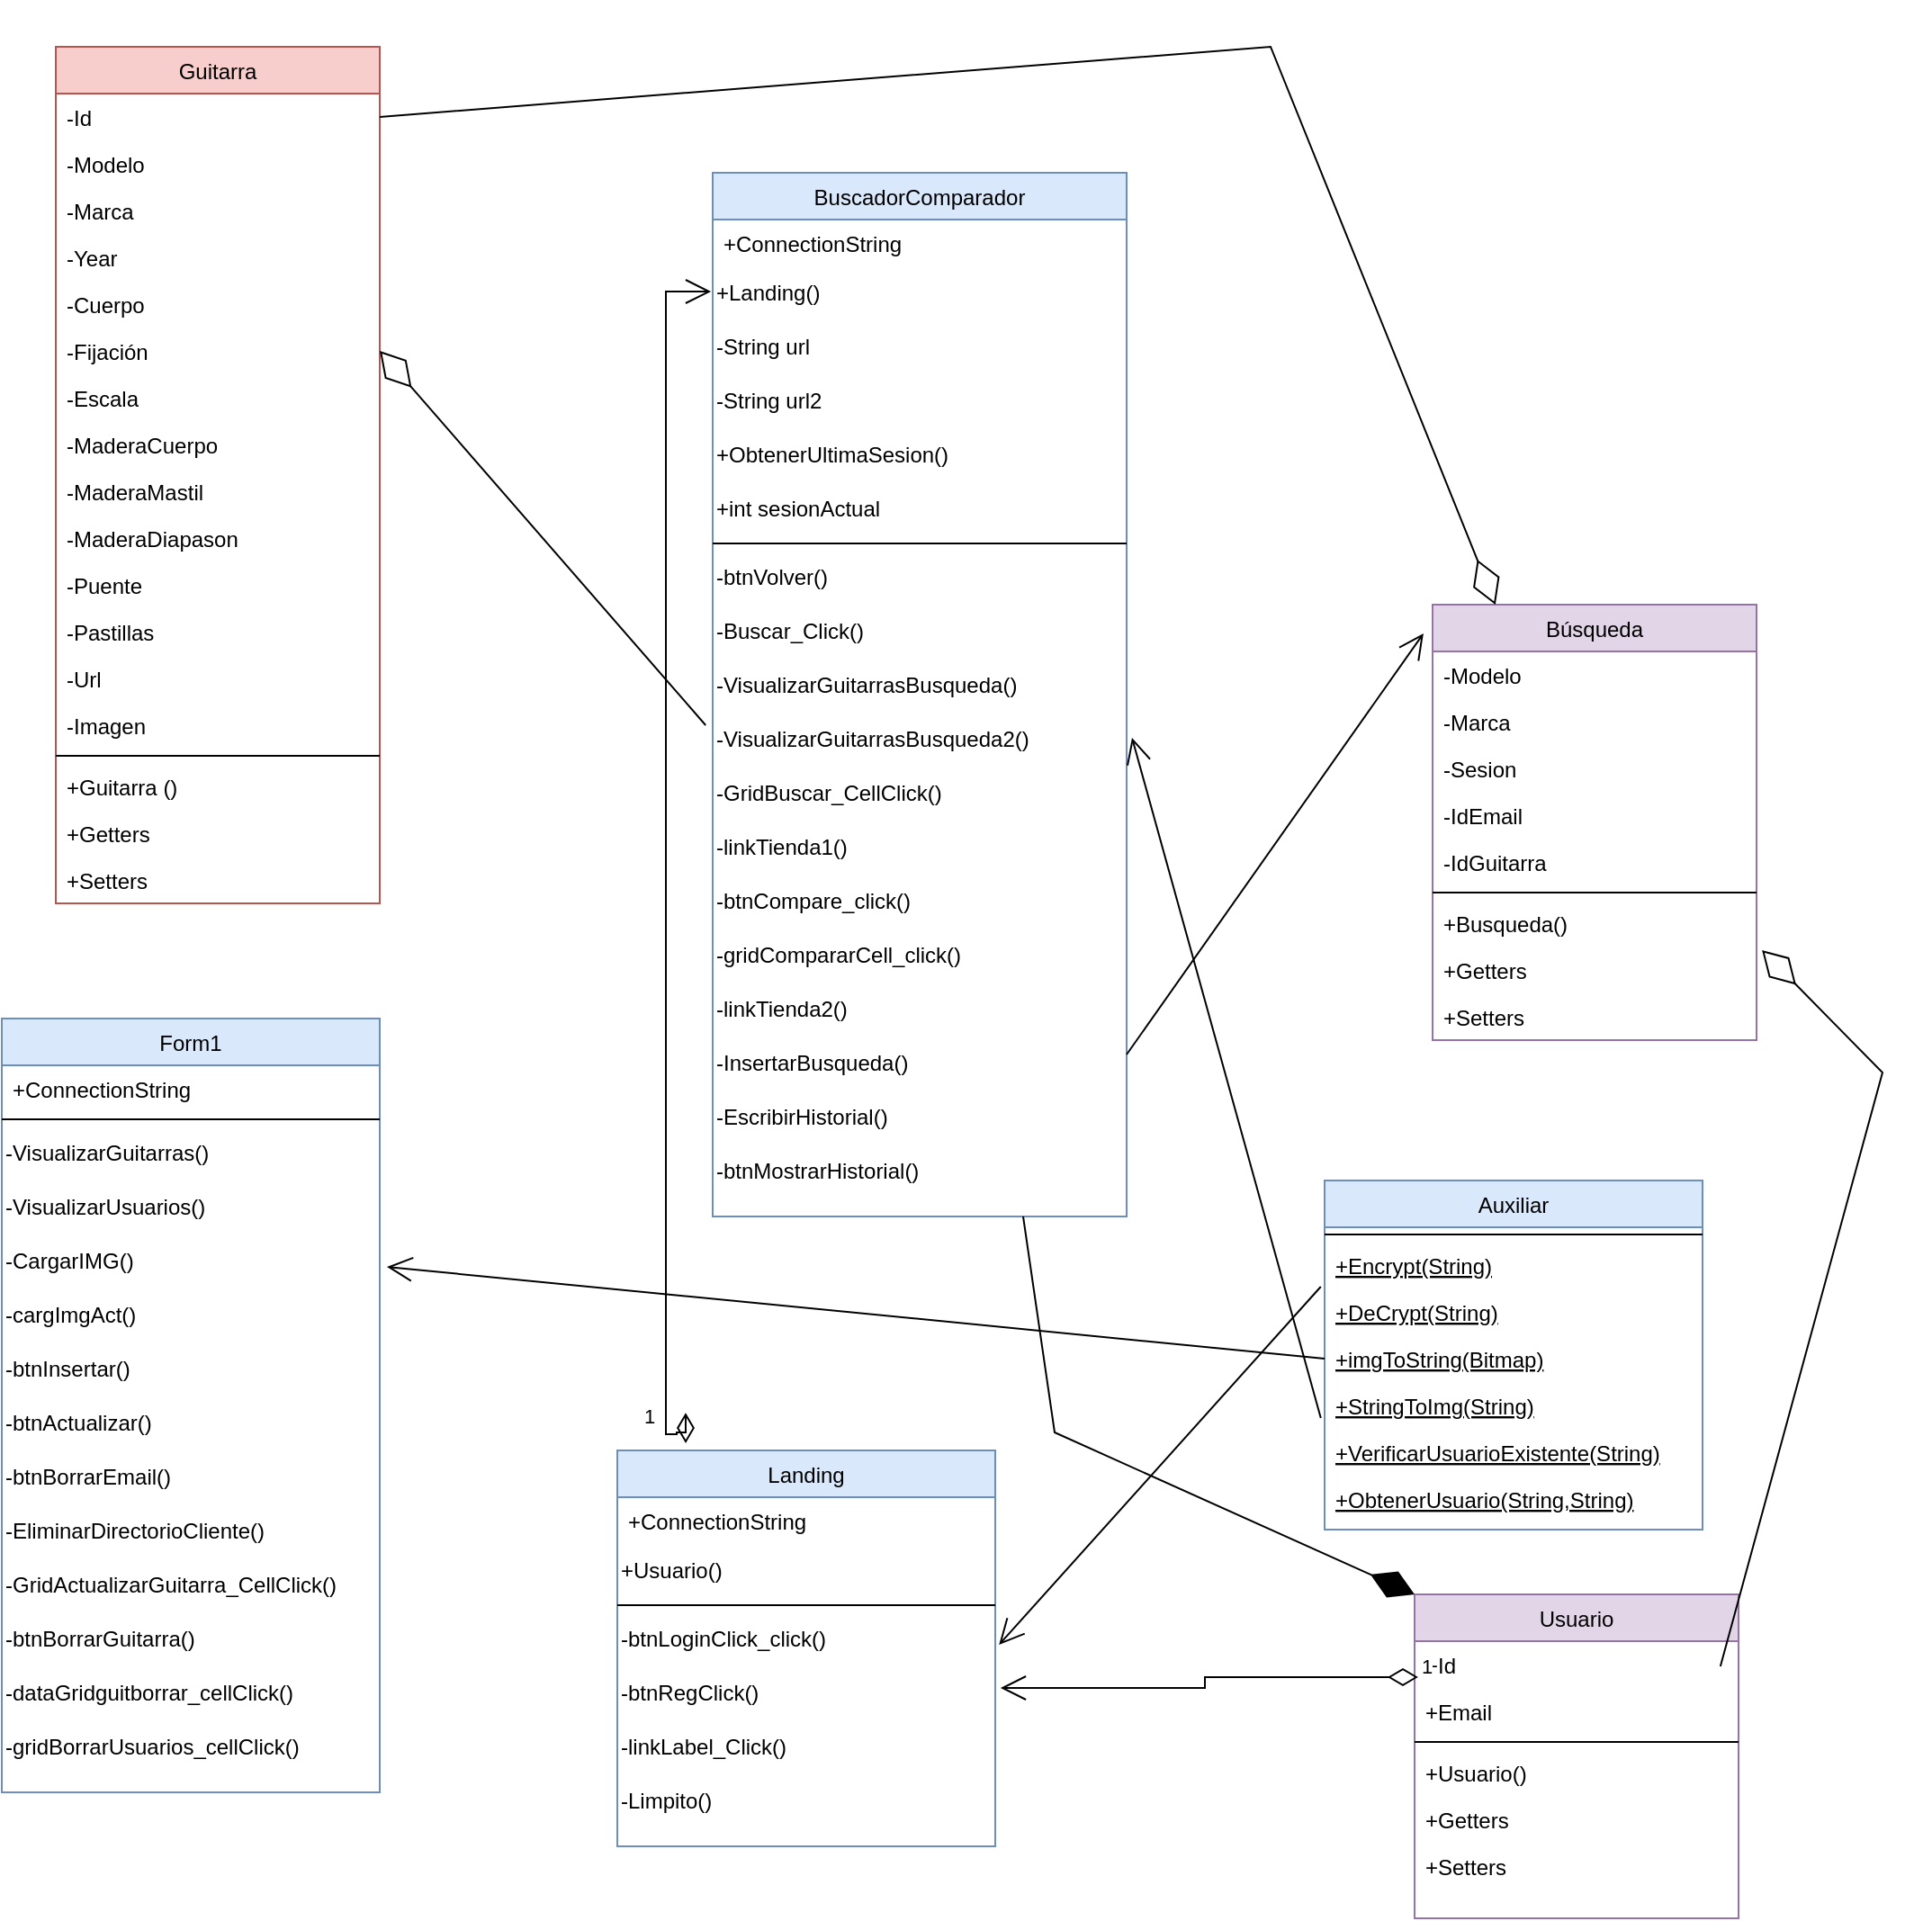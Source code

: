 <mxfile version="24.4.2" type="github">
  <diagram id="C5RBs43oDa-KdzZeNtuy" name="Page-1">
    <mxGraphModel dx="2074" dy="2301" grid="1" gridSize="10" guides="1" tooltips="1" connect="1" arrows="1" fold="1" page="1" pageScale="1" pageWidth="827" pageHeight="1169" math="0" shadow="0">
      <root>
        <mxCell id="WIyWlLk6GJQsqaUBKTNV-0" />
        <mxCell id="WIyWlLk6GJQsqaUBKTNV-1" parent="WIyWlLk6GJQsqaUBKTNV-0" />
        <mxCell id="zkfFHV4jXpPFQw0GAbJ--0" value="Landing" style="swimlane;fontStyle=0;align=center;verticalAlign=top;childLayout=stackLayout;horizontal=1;startSize=26;horizontalStack=0;resizeParent=1;resizeLast=0;collapsible=1;marginBottom=0;rounded=0;shadow=0;strokeWidth=1;fillColor=#dae8fc;strokeColor=#6c8ebf;" parent="WIyWlLk6GJQsqaUBKTNV-1" vertex="1">
          <mxGeometry x="827" y="760" width="210" height="220" as="geometry">
            <mxRectangle x="230" y="140" width="160" height="26" as="alternateBounds" />
          </mxGeometry>
        </mxCell>
        <mxCell id="ky7VAUgRRmNnt6s048ku-12" value="+ConnectionString&#xa;" style="text;align=left;verticalAlign=top;spacingLeft=4;spacingRight=4;overflow=hidden;rotatable=0;points=[[0,0.5],[1,0.5]];portConstraint=eastwest;rounded=0;shadow=0;html=0;fontStyle=0" parent="zkfFHV4jXpPFQw0GAbJ--0" vertex="1">
          <mxGeometry y="26" width="210" height="26" as="geometry" />
        </mxCell>
        <mxCell id="rLku6GtNBQo98Dn8YTsr-27" value="+Usuario()" style="text;html=1;align=left;verticalAlign=middle;resizable=0;points=[];autosize=1;strokeColor=none;fillColor=none;" parent="zkfFHV4jXpPFQw0GAbJ--0" vertex="1">
          <mxGeometry y="52" width="210" height="30" as="geometry" />
        </mxCell>
        <mxCell id="zkfFHV4jXpPFQw0GAbJ--4" value="" style="line;html=1;strokeWidth=1;align=left;verticalAlign=middle;spacingTop=-1;spacingLeft=3;spacingRight=3;rotatable=0;labelPosition=right;points=[];portConstraint=eastwest;" parent="zkfFHV4jXpPFQw0GAbJ--0" vertex="1">
          <mxGeometry y="82" width="210" height="8" as="geometry" />
        </mxCell>
        <mxCell id="oCaX4pcgMv4bF9tHHNPI-3" value="-btnLoginClick_click()" style="text;html=1;align=left;verticalAlign=middle;resizable=0;points=[];autosize=1;strokeColor=none;fillColor=none;" parent="zkfFHV4jXpPFQw0GAbJ--0" vertex="1">
          <mxGeometry y="90" width="210" height="30" as="geometry" />
        </mxCell>
        <mxCell id="rLku6GtNBQo98Dn8YTsr-26" value="-btnRegClick()" style="text;html=1;align=left;verticalAlign=middle;resizable=0;points=[];autosize=1;strokeColor=none;fillColor=none;" parent="zkfFHV4jXpPFQw0GAbJ--0" vertex="1">
          <mxGeometry y="120" width="210" height="30" as="geometry" />
        </mxCell>
        <mxCell id="Jf95HUauGBx0xcoCnEYd-0" value="-linkLabel_Click()" style="text;html=1;align=left;verticalAlign=middle;resizable=0;points=[];autosize=1;strokeColor=none;fillColor=none;" vertex="1" parent="zkfFHV4jXpPFQw0GAbJ--0">
          <mxGeometry y="150" width="210" height="30" as="geometry" />
        </mxCell>
        <mxCell id="Jf95HUauGBx0xcoCnEYd-1" value="-Limpito()" style="text;html=1;align=left;verticalAlign=middle;resizable=0;points=[];autosize=1;strokeColor=none;fillColor=none;" vertex="1" parent="zkfFHV4jXpPFQw0GAbJ--0">
          <mxGeometry y="180" width="210" height="30" as="geometry" />
        </mxCell>
        <mxCell id="zkfFHV4jXpPFQw0GAbJ--17" value="Guitarra" style="swimlane;fontStyle=0;align=center;verticalAlign=top;childLayout=stackLayout;horizontal=1;startSize=26;horizontalStack=0;resizeParent=1;resizeLast=0;collapsible=1;marginBottom=0;rounded=0;shadow=0;strokeWidth=1;fillColor=#f8cecc;strokeColor=#b85450;" parent="WIyWlLk6GJQsqaUBKTNV-1" vertex="1">
          <mxGeometry x="515" y="-20" width="180" height="476" as="geometry">
            <mxRectangle x="508" y="120" width="160" height="26" as="alternateBounds" />
          </mxGeometry>
        </mxCell>
        <mxCell id="ky7VAUgRRmNnt6s048ku-13" value="-Id" style="text;align=left;verticalAlign=top;spacingLeft=4;spacingRight=4;overflow=hidden;rotatable=0;points=[[0,0.5],[1,0.5]];portConstraint=eastwest;" parent="zkfFHV4jXpPFQw0GAbJ--17" vertex="1">
          <mxGeometry y="26" width="180" height="26" as="geometry" />
        </mxCell>
        <mxCell id="zkfFHV4jXpPFQw0GAbJ--18" value="-Modelo" style="text;align=left;verticalAlign=top;spacingLeft=4;spacingRight=4;overflow=hidden;rotatable=0;points=[[0,0.5],[1,0.5]];portConstraint=eastwest;" parent="zkfFHV4jXpPFQw0GAbJ--17" vertex="1">
          <mxGeometry y="52" width="180" height="26" as="geometry" />
        </mxCell>
        <mxCell id="rLku6GtNBQo98Dn8YTsr-14" value="-Marca" style="text;align=left;verticalAlign=top;spacingLeft=4;spacingRight=4;overflow=hidden;rotatable=0;points=[[0,0.5],[1,0.5]];portConstraint=eastwest;" parent="zkfFHV4jXpPFQw0GAbJ--17" vertex="1">
          <mxGeometry y="78" width="180" height="26" as="geometry" />
        </mxCell>
        <mxCell id="rLku6GtNBQo98Dn8YTsr-15" value="-Year" style="text;align=left;verticalAlign=top;spacingLeft=4;spacingRight=4;overflow=hidden;rotatable=0;points=[[0,0.5],[1,0.5]];portConstraint=eastwest;" parent="zkfFHV4jXpPFQw0GAbJ--17" vertex="1">
          <mxGeometry y="104" width="180" height="26" as="geometry" />
        </mxCell>
        <mxCell id="rLku6GtNBQo98Dn8YTsr-16" value="-Cuerpo" style="text;align=left;verticalAlign=top;spacingLeft=4;spacingRight=4;overflow=hidden;rotatable=0;points=[[0,0.5],[1,0.5]];portConstraint=eastwest;" parent="zkfFHV4jXpPFQw0GAbJ--17" vertex="1">
          <mxGeometry y="130" width="180" height="26" as="geometry" />
        </mxCell>
        <mxCell id="rLku6GtNBQo98Dn8YTsr-17" value="-Fijación" style="text;align=left;verticalAlign=top;spacingLeft=4;spacingRight=4;overflow=hidden;rotatable=0;points=[[0,0.5],[1,0.5]];portConstraint=eastwest;" parent="zkfFHV4jXpPFQw0GAbJ--17" vertex="1">
          <mxGeometry y="156" width="180" height="26" as="geometry" />
        </mxCell>
        <mxCell id="rLku6GtNBQo98Dn8YTsr-18" value="-Escala" style="text;align=left;verticalAlign=top;spacingLeft=4;spacingRight=4;overflow=hidden;rotatable=0;points=[[0,0.5],[1,0.5]];portConstraint=eastwest;" parent="zkfFHV4jXpPFQw0GAbJ--17" vertex="1">
          <mxGeometry y="182" width="180" height="26" as="geometry" />
        </mxCell>
        <mxCell id="rLku6GtNBQo98Dn8YTsr-19" value="-MaderaCuerpo" style="text;align=left;verticalAlign=top;spacingLeft=4;spacingRight=4;overflow=hidden;rotatable=0;points=[[0,0.5],[1,0.5]];portConstraint=eastwest;" parent="zkfFHV4jXpPFQw0GAbJ--17" vertex="1">
          <mxGeometry y="208" width="180" height="26" as="geometry" />
        </mxCell>
        <mxCell id="rLku6GtNBQo98Dn8YTsr-23" value="-MaderaMastil" style="text;align=left;verticalAlign=top;spacingLeft=4;spacingRight=4;overflow=hidden;rotatable=0;points=[[0,0.5],[1,0.5]];portConstraint=eastwest;" parent="zkfFHV4jXpPFQw0GAbJ--17" vertex="1">
          <mxGeometry y="234" width="180" height="26" as="geometry" />
        </mxCell>
        <mxCell id="rLku6GtNBQo98Dn8YTsr-21" value="-MaderaDiapason" style="text;align=left;verticalAlign=top;spacingLeft=4;spacingRight=4;overflow=hidden;rotatable=0;points=[[0,0.5],[1,0.5]];portConstraint=eastwest;" parent="zkfFHV4jXpPFQw0GAbJ--17" vertex="1">
          <mxGeometry y="260" width="180" height="26" as="geometry" />
        </mxCell>
        <mxCell id="rLku6GtNBQo98Dn8YTsr-25" value="-Puente" style="text;align=left;verticalAlign=top;spacingLeft=4;spacingRight=4;overflow=hidden;rotatable=0;points=[[0,0.5],[1,0.5]];portConstraint=eastwest;" parent="zkfFHV4jXpPFQw0GAbJ--17" vertex="1">
          <mxGeometry y="286" width="180" height="26" as="geometry" />
        </mxCell>
        <mxCell id="rLku6GtNBQo98Dn8YTsr-24" value="-Pastillas" style="text;align=left;verticalAlign=top;spacingLeft=4;spacingRight=4;overflow=hidden;rotatable=0;points=[[0,0.5],[1,0.5]];portConstraint=eastwest;rounded=0;shadow=0;html=0;" parent="zkfFHV4jXpPFQw0GAbJ--17" vertex="1">
          <mxGeometry y="312" width="180" height="26" as="geometry" />
        </mxCell>
        <mxCell id="zkfFHV4jXpPFQw0GAbJ--20" value="-Url" style="text;align=left;verticalAlign=top;spacingLeft=4;spacingRight=4;overflow=hidden;rotatable=0;points=[[0,0.5],[1,0.5]];portConstraint=eastwest;rounded=0;shadow=0;html=0;" parent="zkfFHV4jXpPFQw0GAbJ--17" vertex="1">
          <mxGeometry y="338" width="180" height="26" as="geometry" />
        </mxCell>
        <mxCell id="zkfFHV4jXpPFQw0GAbJ--19" value="-Imagen" style="text;align=left;verticalAlign=top;spacingLeft=4;spacingRight=4;overflow=hidden;rotatable=0;points=[[0,0.5],[1,0.5]];portConstraint=eastwest;rounded=0;shadow=0;html=0;" parent="zkfFHV4jXpPFQw0GAbJ--17" vertex="1">
          <mxGeometry y="364" width="180" height="26" as="geometry" />
        </mxCell>
        <mxCell id="zkfFHV4jXpPFQw0GAbJ--23" value="" style="line;html=1;strokeWidth=1;align=left;verticalAlign=middle;spacingTop=-1;spacingLeft=3;spacingRight=3;rotatable=0;labelPosition=right;points=[];portConstraint=eastwest;" parent="zkfFHV4jXpPFQw0GAbJ--17" vertex="1">
          <mxGeometry y="390" width="180" height="8" as="geometry" />
        </mxCell>
        <mxCell id="zkfFHV4jXpPFQw0GAbJ--24" value="+Guitarra ()  " style="text;align=left;verticalAlign=top;spacingLeft=4;spacingRight=4;overflow=hidden;rotatable=0;points=[[0,0.5],[1,0.5]];portConstraint=eastwest;" parent="zkfFHV4jXpPFQw0GAbJ--17" vertex="1">
          <mxGeometry y="398" width="180" height="26" as="geometry" />
        </mxCell>
        <mxCell id="rLku6GtNBQo98Dn8YTsr-12" value="+Getters" style="text;align=left;verticalAlign=top;spacingLeft=4;spacingRight=4;overflow=hidden;rotatable=0;points=[[0,0.5],[1,0.5]];portConstraint=eastwest;" parent="zkfFHV4jXpPFQw0GAbJ--17" vertex="1">
          <mxGeometry y="424" width="180" height="26" as="geometry" />
        </mxCell>
        <mxCell id="rLku6GtNBQo98Dn8YTsr-13" value="+Setters" style="text;align=left;verticalAlign=top;spacingLeft=4;spacingRight=4;overflow=hidden;rotatable=0;points=[[0,0.5],[1,0.5]];portConstraint=eastwest;" parent="zkfFHV4jXpPFQw0GAbJ--17" vertex="1">
          <mxGeometry y="450" width="180" height="26" as="geometry" />
        </mxCell>
        <mxCell id="rLku6GtNBQo98Dn8YTsr-0" value="Búsqueda" style="swimlane;fontStyle=0;align=center;verticalAlign=top;childLayout=stackLayout;horizontal=1;startSize=26;horizontalStack=0;resizeParent=1;resizeLast=0;collapsible=1;marginBottom=0;rounded=0;shadow=0;strokeWidth=1;fillColor=#e1d5e7;strokeColor=#9673a6;" parent="WIyWlLk6GJQsqaUBKTNV-1" vertex="1">
          <mxGeometry x="1280" y="290" width="180" height="242" as="geometry">
            <mxRectangle x="508" y="120" width="160" height="26" as="alternateBounds" />
          </mxGeometry>
        </mxCell>
        <mxCell id="rLku6GtNBQo98Dn8YTsr-1" value="-Modelo" style="text;align=left;verticalAlign=top;spacingLeft=4;spacingRight=4;overflow=hidden;rotatable=0;points=[[0,0.5],[1,0.5]];portConstraint=eastwest;" parent="rLku6GtNBQo98Dn8YTsr-0" vertex="1">
          <mxGeometry y="26" width="180" height="26" as="geometry" />
        </mxCell>
        <mxCell id="rLku6GtNBQo98Dn8YTsr-2" value="-Marca" style="text;align=left;verticalAlign=top;spacingLeft=4;spacingRight=4;overflow=hidden;rotatable=0;points=[[0,0.5],[1,0.5]];portConstraint=eastwest;rounded=0;shadow=0;html=0;" parent="rLku6GtNBQo98Dn8YTsr-0" vertex="1">
          <mxGeometry y="52" width="180" height="26" as="geometry" />
        </mxCell>
        <mxCell id="rLku6GtNBQo98Dn8YTsr-3" value="-Sesion" style="text;align=left;verticalAlign=top;spacingLeft=4;spacingRight=4;overflow=hidden;rotatable=0;points=[[0,0.5],[1,0.5]];portConstraint=eastwest;rounded=0;shadow=0;html=0;" parent="rLku6GtNBQo98Dn8YTsr-0" vertex="1">
          <mxGeometry y="78" width="180" height="26" as="geometry" />
        </mxCell>
        <mxCell id="rLku6GtNBQo98Dn8YTsr-29" value="-IdEmail" style="text;align=left;verticalAlign=top;spacingLeft=4;spacingRight=4;overflow=hidden;rotatable=0;points=[[0,0.5],[1,0.5]];portConstraint=eastwest;rounded=0;shadow=0;html=0;" parent="rLku6GtNBQo98Dn8YTsr-0" vertex="1">
          <mxGeometry y="104" width="180" height="26" as="geometry" />
        </mxCell>
        <mxCell id="rLku6GtNBQo98Dn8YTsr-30" value="-IdGuitarra" style="text;align=left;verticalAlign=top;spacingLeft=4;spacingRight=4;overflow=hidden;rotatable=0;points=[[0,0.5],[1,0.5]];portConstraint=eastwest;rounded=0;shadow=0;html=0;" parent="rLku6GtNBQo98Dn8YTsr-0" vertex="1">
          <mxGeometry y="130" width="180" height="26" as="geometry" />
        </mxCell>
        <mxCell id="rLku6GtNBQo98Dn8YTsr-4" value="" style="line;html=1;strokeWidth=1;align=left;verticalAlign=middle;spacingTop=-1;spacingLeft=3;spacingRight=3;rotatable=0;labelPosition=right;points=[];portConstraint=eastwest;" parent="rLku6GtNBQo98Dn8YTsr-0" vertex="1">
          <mxGeometry y="156" width="180" height="8" as="geometry" />
        </mxCell>
        <mxCell id="rLku6GtNBQo98Dn8YTsr-5" value="+Busqueda()" style="text;align=left;verticalAlign=top;spacingLeft=4;spacingRight=4;overflow=hidden;rotatable=0;points=[[0,0.5],[1,0.5]];portConstraint=eastwest;" parent="rLku6GtNBQo98Dn8YTsr-0" vertex="1">
          <mxGeometry y="164" width="180" height="26" as="geometry" />
        </mxCell>
        <mxCell id="rLku6GtNBQo98Dn8YTsr-31" value="+Getters" style="text;align=left;verticalAlign=top;spacingLeft=4;spacingRight=4;overflow=hidden;rotatable=0;points=[[0,0.5],[1,0.5]];portConstraint=eastwest;" parent="rLku6GtNBQo98Dn8YTsr-0" vertex="1">
          <mxGeometry y="190" width="180" height="26" as="geometry" />
        </mxCell>
        <mxCell id="rLku6GtNBQo98Dn8YTsr-32" value="+Setters" style="text;align=left;verticalAlign=top;spacingLeft=4;spacingRight=4;overflow=hidden;rotatable=0;points=[[0,0.5],[1,0.5]];portConstraint=eastwest;" parent="rLku6GtNBQo98Dn8YTsr-0" vertex="1">
          <mxGeometry y="216" width="180" height="26" as="geometry" />
        </mxCell>
        <mxCell id="rLku6GtNBQo98Dn8YTsr-6" value="Auxiliar" style="swimlane;fontStyle=0;align=center;verticalAlign=top;childLayout=stackLayout;horizontal=1;startSize=26;horizontalStack=0;resizeParent=1;resizeLast=0;collapsible=1;marginBottom=0;rounded=0;shadow=0;strokeWidth=1;fillColor=#dae8fc;strokeColor=#6c8ebf;" parent="WIyWlLk6GJQsqaUBKTNV-1" vertex="1">
          <mxGeometry x="1220" y="610" width="210" height="194" as="geometry">
            <mxRectangle x="508" y="120" width="160" height="26" as="alternateBounds" />
          </mxGeometry>
        </mxCell>
        <mxCell id="rLku6GtNBQo98Dn8YTsr-10" value="" style="line;html=1;strokeWidth=1;align=left;verticalAlign=middle;spacingTop=-1;spacingLeft=3;spacingRight=3;rotatable=0;labelPosition=right;points=[];portConstraint=eastwest;" parent="rLku6GtNBQo98Dn8YTsr-6" vertex="1">
          <mxGeometry y="26" width="210" height="8" as="geometry" />
        </mxCell>
        <mxCell id="rLku6GtNBQo98Dn8YTsr-11" value="+Encrypt(String)" style="text;align=left;verticalAlign=top;spacingLeft=4;spacingRight=4;overflow=hidden;rotatable=0;points=[[0,0.5],[1,0.5]];portConstraint=eastwest;fontStyle=4" parent="rLku6GtNBQo98Dn8YTsr-6" vertex="1">
          <mxGeometry y="34" width="210" height="26" as="geometry" />
        </mxCell>
        <mxCell id="rLku6GtNBQo98Dn8YTsr-33" value="+DeCrypt(String)" style="text;align=left;verticalAlign=top;spacingLeft=4;spacingRight=4;overflow=hidden;rotatable=0;points=[[0,0.5],[1,0.5]];portConstraint=eastwest;fontStyle=4" parent="rLku6GtNBQo98Dn8YTsr-6" vertex="1">
          <mxGeometry y="60" width="210" height="26" as="geometry" />
        </mxCell>
        <mxCell id="rLku6GtNBQo98Dn8YTsr-34" value="+imgToString(Bitmap)" style="text;align=left;verticalAlign=top;spacingLeft=4;spacingRight=4;overflow=hidden;rotatable=0;points=[[0,0.5],[1,0.5]];portConstraint=eastwest;fontStyle=4" parent="rLku6GtNBQo98Dn8YTsr-6" vertex="1">
          <mxGeometry y="86" width="210" height="26" as="geometry" />
        </mxCell>
        <mxCell id="rLku6GtNBQo98Dn8YTsr-35" value="+StringToImg(String)" style="text;align=left;verticalAlign=top;spacingLeft=4;spacingRight=4;overflow=hidden;rotatable=0;points=[[0,0.5],[1,0.5]];portConstraint=eastwest;fontStyle=4" parent="rLku6GtNBQo98Dn8YTsr-6" vertex="1">
          <mxGeometry y="112" width="210" height="26" as="geometry" />
        </mxCell>
        <mxCell id="Jf95HUauGBx0xcoCnEYd-63" value="+VerificarUsuarioExistente(String)" style="text;align=left;verticalAlign=top;spacingLeft=4;spacingRight=4;overflow=hidden;rotatable=0;points=[[0,0.5],[1,0.5]];portConstraint=eastwest;fontStyle=4" vertex="1" parent="rLku6GtNBQo98Dn8YTsr-6">
          <mxGeometry y="138" width="210" height="26" as="geometry" />
        </mxCell>
        <mxCell id="Jf95HUauGBx0xcoCnEYd-64" value="+ObtenerUsuario(String,String)" style="text;align=left;verticalAlign=top;spacingLeft=4;spacingRight=4;overflow=hidden;rotatable=0;points=[[0,0.5],[1,0.5]];portConstraint=eastwest;fontStyle=4" vertex="1" parent="rLku6GtNBQo98Dn8YTsr-6">
          <mxGeometry y="164" width="210" height="26" as="geometry" />
        </mxCell>
        <mxCell id="Jf95HUauGBx0xcoCnEYd-11" value="Form1" style="swimlane;fontStyle=0;align=center;verticalAlign=top;childLayout=stackLayout;horizontal=1;startSize=26;horizontalStack=0;resizeParent=1;resizeLast=0;collapsible=1;marginBottom=0;rounded=0;shadow=0;strokeWidth=1;fillColor=#dae8fc;strokeColor=#6c8ebf;" vertex="1" parent="WIyWlLk6GJQsqaUBKTNV-1">
          <mxGeometry x="485" y="520" width="210" height="430" as="geometry">
            <mxRectangle x="230" y="140" width="160" height="26" as="alternateBounds" />
          </mxGeometry>
        </mxCell>
        <mxCell id="Jf95HUauGBx0xcoCnEYd-12" value="+ConnectionString&#xa;" style="text;align=left;verticalAlign=top;spacingLeft=4;spacingRight=4;overflow=hidden;rotatable=0;points=[[0,0.5],[1,0.5]];portConstraint=eastwest;rounded=0;shadow=0;html=0;fontStyle=0" vertex="1" parent="Jf95HUauGBx0xcoCnEYd-11">
          <mxGeometry y="26" width="210" height="26" as="geometry" />
        </mxCell>
        <mxCell id="Jf95HUauGBx0xcoCnEYd-13" value="" style="line;html=1;strokeWidth=1;align=left;verticalAlign=middle;spacingTop=-1;spacingLeft=3;spacingRight=3;rotatable=0;labelPosition=right;points=[];portConstraint=eastwest;" vertex="1" parent="Jf95HUauGBx0xcoCnEYd-11">
          <mxGeometry y="52" width="210" height="8" as="geometry" />
        </mxCell>
        <mxCell id="Jf95HUauGBx0xcoCnEYd-14" value="-VisualizarGuitarras()" style="text;html=1;align=left;verticalAlign=middle;resizable=0;points=[];autosize=1;strokeColor=none;fillColor=none;" vertex="1" parent="Jf95HUauGBx0xcoCnEYd-11">
          <mxGeometry y="60" width="210" height="30" as="geometry" />
        </mxCell>
        <mxCell id="Jf95HUauGBx0xcoCnEYd-15" value="-VisualizarUsuarios()" style="text;html=1;align=left;verticalAlign=middle;resizable=0;points=[];autosize=1;strokeColor=none;fillColor=none;" vertex="1" parent="Jf95HUauGBx0xcoCnEYd-11">
          <mxGeometry y="90" width="210" height="30" as="geometry" />
        </mxCell>
        <mxCell id="Jf95HUauGBx0xcoCnEYd-16" value="-CargarIMG()" style="text;html=1;align=left;verticalAlign=middle;resizable=0;points=[];autosize=1;strokeColor=none;fillColor=none;" vertex="1" parent="Jf95HUauGBx0xcoCnEYd-11">
          <mxGeometry y="120" width="210" height="30" as="geometry" />
        </mxCell>
        <mxCell id="Jf95HUauGBx0xcoCnEYd-17" value="-cargImgAct()" style="text;html=1;align=left;verticalAlign=middle;resizable=0;points=[];autosize=1;strokeColor=none;fillColor=none;" vertex="1" parent="Jf95HUauGBx0xcoCnEYd-11">
          <mxGeometry y="150" width="210" height="30" as="geometry" />
        </mxCell>
        <mxCell id="Jf95HUauGBx0xcoCnEYd-18" value="-btnInsertar()" style="text;html=1;align=left;verticalAlign=middle;resizable=0;points=[];autosize=1;strokeColor=none;fillColor=none;" vertex="1" parent="Jf95HUauGBx0xcoCnEYd-11">
          <mxGeometry y="180" width="210" height="30" as="geometry" />
        </mxCell>
        <mxCell id="Jf95HUauGBx0xcoCnEYd-19" value="-btnActualizar()" style="text;html=1;align=left;verticalAlign=middle;resizable=0;points=[];autosize=1;strokeColor=none;fillColor=none;" vertex="1" parent="Jf95HUauGBx0xcoCnEYd-11">
          <mxGeometry y="210" width="210" height="30" as="geometry" />
        </mxCell>
        <mxCell id="Jf95HUauGBx0xcoCnEYd-20" value="-btnBorrarEmail()" style="text;html=1;align=left;verticalAlign=middle;resizable=0;points=[];autosize=1;strokeColor=none;fillColor=none;" vertex="1" parent="Jf95HUauGBx0xcoCnEYd-11">
          <mxGeometry y="240" width="210" height="30" as="geometry" />
        </mxCell>
        <mxCell id="Jf95HUauGBx0xcoCnEYd-21" value="-EliminarDirectorioCliente()" style="text;html=1;align=left;verticalAlign=middle;resizable=0;points=[];autosize=1;strokeColor=none;fillColor=none;" vertex="1" parent="Jf95HUauGBx0xcoCnEYd-11">
          <mxGeometry y="270" width="210" height="30" as="geometry" />
        </mxCell>
        <mxCell id="Jf95HUauGBx0xcoCnEYd-22" value="-GridActualizarGuitarra_CellClick()" style="text;html=1;align=left;verticalAlign=middle;resizable=0;points=[];autosize=1;strokeColor=none;fillColor=none;" vertex="1" parent="Jf95HUauGBx0xcoCnEYd-11">
          <mxGeometry y="300" width="210" height="30" as="geometry" />
        </mxCell>
        <mxCell id="Jf95HUauGBx0xcoCnEYd-23" value="-btnBorrarGuitarra()" style="text;html=1;align=left;verticalAlign=middle;resizable=0;points=[];autosize=1;strokeColor=none;fillColor=none;" vertex="1" parent="Jf95HUauGBx0xcoCnEYd-11">
          <mxGeometry y="330" width="210" height="30" as="geometry" />
        </mxCell>
        <mxCell id="Jf95HUauGBx0xcoCnEYd-24" value="-dataGridguitborrar_cellClick()" style="text;html=1;align=left;verticalAlign=middle;resizable=0;points=[];autosize=1;strokeColor=none;fillColor=none;" vertex="1" parent="Jf95HUauGBx0xcoCnEYd-11">
          <mxGeometry y="360" width="210" height="30" as="geometry" />
        </mxCell>
        <mxCell id="Jf95HUauGBx0xcoCnEYd-25" value="-gridBorrarUsuarios_cellClick()" style="text;html=1;align=left;verticalAlign=middle;resizable=0;points=[];autosize=1;strokeColor=none;fillColor=none;" vertex="1" parent="Jf95HUauGBx0xcoCnEYd-11">
          <mxGeometry y="390" width="210" height="30" as="geometry" />
        </mxCell>
        <mxCell id="Jf95HUauGBx0xcoCnEYd-42" value="BuscadorComparador" style="swimlane;fontStyle=0;align=center;verticalAlign=top;childLayout=stackLayout;horizontal=1;startSize=26;horizontalStack=0;resizeParent=1;resizeLast=0;collapsible=1;marginBottom=0;rounded=0;shadow=0;strokeWidth=1;fillColor=#dae8fc;strokeColor=#6c8ebf;" vertex="1" parent="WIyWlLk6GJQsqaUBKTNV-1">
          <mxGeometry x="880" y="50" width="230" height="580" as="geometry">
            <mxRectangle x="230" y="140" width="160" height="26" as="alternateBounds" />
          </mxGeometry>
        </mxCell>
        <mxCell id="Jf95HUauGBx0xcoCnEYd-43" value="+ConnectionString&#xa;" style="text;align=left;verticalAlign=top;spacingLeft=4;spacingRight=4;overflow=hidden;rotatable=0;points=[[0,0.5],[1,0.5]];portConstraint=eastwest;rounded=0;shadow=0;html=0;fontStyle=0" vertex="1" parent="Jf95HUauGBx0xcoCnEYd-42">
          <mxGeometry y="26" width="230" height="26" as="geometry" />
        </mxCell>
        <mxCell id="Jf95HUauGBx0xcoCnEYd-45" value="+Landing()" style="text;html=1;align=left;verticalAlign=middle;resizable=0;points=[];autosize=1;strokeColor=none;fillColor=none;" vertex="1" parent="Jf95HUauGBx0xcoCnEYd-42">
          <mxGeometry y="52" width="230" height="30" as="geometry" />
        </mxCell>
        <mxCell id="Jf95HUauGBx0xcoCnEYd-46" value="-String url" style="text;html=1;align=left;verticalAlign=middle;resizable=0;points=[];autosize=1;strokeColor=none;fillColor=none;" vertex="1" parent="Jf95HUauGBx0xcoCnEYd-42">
          <mxGeometry y="82" width="230" height="30" as="geometry" />
        </mxCell>
        <mxCell id="Jf95HUauGBx0xcoCnEYd-47" value="-String url2" style="text;html=1;align=left;verticalAlign=middle;resizable=0;points=[];autosize=1;strokeColor=none;fillColor=none;" vertex="1" parent="Jf95HUauGBx0xcoCnEYd-42">
          <mxGeometry y="112" width="230" height="30" as="geometry" />
        </mxCell>
        <mxCell id="Jf95HUauGBx0xcoCnEYd-48" value="+ObtenerUltimaSesion()" style="text;html=1;align=left;verticalAlign=middle;resizable=0;points=[];autosize=1;strokeColor=none;fillColor=none;" vertex="1" parent="Jf95HUauGBx0xcoCnEYd-42">
          <mxGeometry y="142" width="230" height="30" as="geometry" />
        </mxCell>
        <mxCell id="Jf95HUauGBx0xcoCnEYd-49" value="+int sesionActual" style="text;html=1;align=left;verticalAlign=middle;resizable=0;points=[];autosize=1;strokeColor=none;fillColor=none;" vertex="1" parent="Jf95HUauGBx0xcoCnEYd-42">
          <mxGeometry y="172" width="230" height="30" as="geometry" />
        </mxCell>
        <mxCell id="Jf95HUauGBx0xcoCnEYd-44" value="" style="line;html=1;strokeWidth=1;align=left;verticalAlign=middle;spacingTop=-1;spacingLeft=3;spacingRight=3;rotatable=0;labelPosition=right;points=[];portConstraint=eastwest;" vertex="1" parent="Jf95HUauGBx0xcoCnEYd-42">
          <mxGeometry y="202" width="230" height="8" as="geometry" />
        </mxCell>
        <mxCell id="Jf95HUauGBx0xcoCnEYd-50" value="-btnVolver()" style="text;html=1;align=left;verticalAlign=middle;resizable=0;points=[];autosize=1;strokeColor=none;fillColor=none;" vertex="1" parent="Jf95HUauGBx0xcoCnEYd-42">
          <mxGeometry y="210" width="230" height="30" as="geometry" />
        </mxCell>
        <mxCell id="Jf95HUauGBx0xcoCnEYd-51" value="-Buscar_Click()" style="text;html=1;align=left;verticalAlign=middle;resizable=0;points=[];autosize=1;strokeColor=none;fillColor=none;" vertex="1" parent="Jf95HUauGBx0xcoCnEYd-42">
          <mxGeometry y="240" width="230" height="30" as="geometry" />
        </mxCell>
        <mxCell id="Jf95HUauGBx0xcoCnEYd-52" value="-VisualizarGuitarrasBusqueda()" style="text;html=1;align=left;verticalAlign=middle;resizable=0;points=[];autosize=1;strokeColor=none;fillColor=none;" vertex="1" parent="Jf95HUauGBx0xcoCnEYd-42">
          <mxGeometry y="270" width="230" height="30" as="geometry" />
        </mxCell>
        <mxCell id="Jf95HUauGBx0xcoCnEYd-57" value="-VisualizarGuitarrasBusqueda2()" style="text;html=1;align=left;verticalAlign=middle;resizable=0;points=[];autosize=1;strokeColor=none;fillColor=none;" vertex="1" parent="Jf95HUauGBx0xcoCnEYd-42">
          <mxGeometry y="300" width="230" height="30" as="geometry" />
        </mxCell>
        <mxCell id="Jf95HUauGBx0xcoCnEYd-53" value="-GridBuscar_CellClick()" style="text;html=1;align=left;verticalAlign=middle;resizable=0;points=[];autosize=1;strokeColor=none;fillColor=none;" vertex="1" parent="Jf95HUauGBx0xcoCnEYd-42">
          <mxGeometry y="330" width="230" height="30" as="geometry" />
        </mxCell>
        <mxCell id="Jf95HUauGBx0xcoCnEYd-58" value="-linkTienda1()" style="text;html=1;align=left;verticalAlign=middle;resizable=0;points=[];autosize=1;strokeColor=none;fillColor=none;" vertex="1" parent="Jf95HUauGBx0xcoCnEYd-42">
          <mxGeometry y="360" width="230" height="30" as="geometry" />
        </mxCell>
        <mxCell id="Jf95HUauGBx0xcoCnEYd-54" value="-btnCompare_click()" style="text;html=1;align=left;verticalAlign=middle;resizable=0;points=[];autosize=1;strokeColor=none;fillColor=none;" vertex="1" parent="Jf95HUauGBx0xcoCnEYd-42">
          <mxGeometry y="390" width="230" height="30" as="geometry" />
        </mxCell>
        <mxCell id="Jf95HUauGBx0xcoCnEYd-55" value="-gridCompararCell_click()" style="text;html=1;align=left;verticalAlign=middle;resizable=0;points=[];autosize=1;strokeColor=none;fillColor=none;" vertex="1" parent="Jf95HUauGBx0xcoCnEYd-42">
          <mxGeometry y="420" width="230" height="30" as="geometry" />
        </mxCell>
        <mxCell id="Jf95HUauGBx0xcoCnEYd-56" value="-linkTienda2()" style="text;html=1;align=left;verticalAlign=middle;resizable=0;points=[];autosize=1;strokeColor=none;fillColor=none;" vertex="1" parent="Jf95HUauGBx0xcoCnEYd-42">
          <mxGeometry y="450" width="230" height="30" as="geometry" />
        </mxCell>
        <mxCell id="Jf95HUauGBx0xcoCnEYd-59" value="-InsertarBusqueda()" style="text;html=1;align=left;verticalAlign=middle;resizable=0;points=[];autosize=1;strokeColor=none;fillColor=none;" vertex="1" parent="Jf95HUauGBx0xcoCnEYd-42">
          <mxGeometry y="480" width="230" height="30" as="geometry" />
        </mxCell>
        <mxCell id="Jf95HUauGBx0xcoCnEYd-60" value="-EscribirHistorial()" style="text;html=1;align=left;verticalAlign=middle;resizable=0;points=[];autosize=1;strokeColor=none;fillColor=none;" vertex="1" parent="Jf95HUauGBx0xcoCnEYd-42">
          <mxGeometry y="510" width="230" height="30" as="geometry" />
        </mxCell>
        <mxCell id="Jf95HUauGBx0xcoCnEYd-61" value="-btnMostrarHistorial()" style="text;html=1;align=left;verticalAlign=middle;resizable=0;points=[];autosize=1;strokeColor=none;fillColor=none;" vertex="1" parent="Jf95HUauGBx0xcoCnEYd-42">
          <mxGeometry y="540" width="230" height="30" as="geometry" />
        </mxCell>
        <mxCell id="Jf95HUauGBx0xcoCnEYd-65" value="Usuario" style="swimlane;fontStyle=0;align=center;verticalAlign=top;childLayout=stackLayout;horizontal=1;startSize=26;horizontalStack=0;resizeParent=1;resizeLast=0;collapsible=1;marginBottom=0;rounded=0;shadow=0;strokeWidth=1;fillColor=#e1d5e7;strokeColor=#9673a6;" vertex="1" parent="WIyWlLk6GJQsqaUBKTNV-1">
          <mxGeometry x="1270" y="840" width="180" height="180" as="geometry">
            <mxRectangle x="508" y="120" width="160" height="26" as="alternateBounds" />
          </mxGeometry>
        </mxCell>
        <mxCell id="Jf95HUauGBx0xcoCnEYd-66" value="+Id" style="text;align=left;verticalAlign=top;spacingLeft=4;spacingRight=4;overflow=hidden;rotatable=0;points=[[0,0.5],[1,0.5]];portConstraint=eastwest;" vertex="1" parent="Jf95HUauGBx0xcoCnEYd-65">
          <mxGeometry y="26" width="180" height="26" as="geometry" />
        </mxCell>
        <mxCell id="Jf95HUauGBx0xcoCnEYd-67" value="+Email" style="text;align=left;verticalAlign=top;spacingLeft=4;spacingRight=4;overflow=hidden;rotatable=0;points=[[0,0.5],[1,0.5]];portConstraint=eastwest;rounded=0;shadow=0;html=0;" vertex="1" parent="Jf95HUauGBx0xcoCnEYd-65">
          <mxGeometry y="52" width="180" height="26" as="geometry" />
        </mxCell>
        <mxCell id="Jf95HUauGBx0xcoCnEYd-71" value="" style="line;html=1;strokeWidth=1;align=left;verticalAlign=middle;spacingTop=-1;spacingLeft=3;spacingRight=3;rotatable=0;labelPosition=right;points=[];portConstraint=eastwest;" vertex="1" parent="Jf95HUauGBx0xcoCnEYd-65">
          <mxGeometry y="78" width="180" height="8" as="geometry" />
        </mxCell>
        <mxCell id="Jf95HUauGBx0xcoCnEYd-72" value="+Usuario()" style="text;align=left;verticalAlign=top;spacingLeft=4;spacingRight=4;overflow=hidden;rotatable=0;points=[[0,0.5],[1,0.5]];portConstraint=eastwest;" vertex="1" parent="Jf95HUauGBx0xcoCnEYd-65">
          <mxGeometry y="86" width="180" height="26" as="geometry" />
        </mxCell>
        <mxCell id="Jf95HUauGBx0xcoCnEYd-73" value="+Getters" style="text;align=left;verticalAlign=top;spacingLeft=4;spacingRight=4;overflow=hidden;rotatable=0;points=[[0,0.5],[1,0.5]];portConstraint=eastwest;" vertex="1" parent="Jf95HUauGBx0xcoCnEYd-65">
          <mxGeometry y="112" width="180" height="26" as="geometry" />
        </mxCell>
        <mxCell id="Jf95HUauGBx0xcoCnEYd-74" value="+Setters" style="text;align=left;verticalAlign=top;spacingLeft=4;spacingRight=4;overflow=hidden;rotatable=0;points=[[0,0.5],[1,0.5]];portConstraint=eastwest;" vertex="1" parent="Jf95HUauGBx0xcoCnEYd-65">
          <mxGeometry y="138" width="180" height="26" as="geometry" />
        </mxCell>
        <mxCell id="Jf95HUauGBx0xcoCnEYd-77" value="1" style="endArrow=open;html=1;endSize=12;startArrow=diamondThin;startSize=14;startFill=0;edgeStyle=orthogonalEdgeStyle;align=left;verticalAlign=bottom;rounded=0;entryX=-0.004;entryY=0.467;entryDx=0;entryDy=0;entryPerimeter=0;exitX=0.181;exitY=-0.018;exitDx=0;exitDy=0;exitPerimeter=0;" edge="1" parent="WIyWlLk6GJQsqaUBKTNV-1" source="zkfFHV4jXpPFQw0GAbJ--0" target="Jf95HUauGBx0xcoCnEYd-45">
          <mxGeometry x="-0.968" y="-20" relative="1" as="geometry">
            <mxPoint x="827" y="750" as="sourcePoint" />
            <mxPoint x="850" y="117" as="targetPoint" />
            <Array as="points">
              <mxPoint x="865" y="750" />
              <mxPoint x="860" y="750" />
              <mxPoint x="860" y="751" />
              <mxPoint x="854" y="751" />
              <mxPoint x="854" y="116" />
            </Array>
            <mxPoint as="offset" />
          </mxGeometry>
        </mxCell>
        <mxCell id="Jf95HUauGBx0xcoCnEYd-79" value="" style="endArrow=open;endFill=1;endSize=12;html=1;rounded=0;entryX=-0.028;entryY=0.066;entryDx=0;entryDy=0;entryPerimeter=0;" edge="1" parent="WIyWlLk6GJQsqaUBKTNV-1" target="rLku6GtNBQo98Dn8YTsr-0">
          <mxGeometry width="160" relative="1" as="geometry">
            <mxPoint x="1110" y="540" as="sourcePoint" />
            <mxPoint x="1270" y="540" as="targetPoint" />
          </mxGeometry>
        </mxCell>
        <mxCell id="Jf95HUauGBx0xcoCnEYd-80" value="" style="endArrow=open;endFill=1;endSize=12;html=1;rounded=0;exitX=-0.01;exitY=-0.038;exitDx=0;exitDy=0;exitPerimeter=0;entryX=1.01;entryY=0.6;entryDx=0;entryDy=0;entryPerimeter=0;" edge="1" parent="WIyWlLk6GJQsqaUBKTNV-1" source="rLku6GtNBQo98Dn8YTsr-33" target="oCaX4pcgMv4bF9tHHNPI-3">
          <mxGeometry width="160" relative="1" as="geometry">
            <mxPoint x="1140" y="690" as="sourcePoint" />
            <mxPoint x="1300" y="690" as="targetPoint" />
          </mxGeometry>
        </mxCell>
        <mxCell id="Jf95HUauGBx0xcoCnEYd-81" value="" style="endArrow=open;endFill=1;endSize=12;html=1;rounded=0;entryX=1.013;entryY=0.467;entryDx=0;entryDy=0;entryPerimeter=0;exitX=-0.01;exitY=0.769;exitDx=0;exitDy=0;exitPerimeter=0;" edge="1" parent="WIyWlLk6GJQsqaUBKTNV-1" source="rLku6GtNBQo98Dn8YTsr-35" target="Jf95HUauGBx0xcoCnEYd-57">
          <mxGeometry width="160" relative="1" as="geometry">
            <mxPoint x="1280.0" y="767.99" as="sourcePoint" />
            <mxPoint x="1120.0" y="373.01" as="targetPoint" />
          </mxGeometry>
        </mxCell>
        <mxCell id="Jf95HUauGBx0xcoCnEYd-82" value="" style="endArrow=open;endFill=1;endSize=12;html=1;rounded=0;exitX=0;exitY=0.5;exitDx=0;exitDy=0;entryX=1.019;entryY=0.6;entryDx=0;entryDy=0;entryPerimeter=0;" edge="1" parent="WIyWlLk6GJQsqaUBKTNV-1" source="rLku6GtNBQo98Dn8YTsr-34" target="Jf95HUauGBx0xcoCnEYd-16">
          <mxGeometry width="160" relative="1" as="geometry">
            <mxPoint x="570" y="650" as="sourcePoint" />
            <mxPoint x="350" y="660" as="targetPoint" />
          </mxGeometry>
        </mxCell>
        <mxCell id="Jf95HUauGBx0xcoCnEYd-86" value="1" style="endArrow=open;html=1;endSize=12;startArrow=diamondThin;startSize=14;startFill=0;edgeStyle=orthogonalEdgeStyle;align=left;verticalAlign=bottom;rounded=0;entryX=1.014;entryY=0.4;entryDx=0;entryDy=0;entryPerimeter=0;exitX=0.011;exitY=0.769;exitDx=0;exitDy=0;exitPerimeter=0;" edge="1" parent="WIyWlLk6GJQsqaUBKTNV-1" source="Jf95HUauGBx0xcoCnEYd-66" target="rLku6GtNBQo98Dn8YTsr-26">
          <mxGeometry x="-1" y="3" relative="1" as="geometry">
            <mxPoint x="1250" y="920" as="sourcePoint" />
            <mxPoint x="1410" y="920" as="targetPoint" />
          </mxGeometry>
        </mxCell>
        <mxCell id="Jf95HUauGBx0xcoCnEYd-87" value="" style="endArrow=diamondThin;endFill=0;endSize=24;html=1;rounded=0;exitX=-0.017;exitY=0.233;exitDx=0;exitDy=0;exitPerimeter=0;entryX=1;entryY=0.5;entryDx=0;entryDy=0;" edge="1" parent="WIyWlLk6GJQsqaUBKTNV-1" source="Jf95HUauGBx0xcoCnEYd-57" target="rLku6GtNBQo98Dn8YTsr-17">
          <mxGeometry width="160" relative="1" as="geometry">
            <mxPoint x="550" y="180" as="sourcePoint" />
            <mxPoint x="710" y="180" as="targetPoint" />
          </mxGeometry>
        </mxCell>
        <mxCell id="Jf95HUauGBx0xcoCnEYd-88" value="" style="endArrow=diamondThin;endFill=1;endSize=24;html=1;rounded=0;exitX=0.75;exitY=1;exitDx=0;exitDy=0;" edge="1" parent="WIyWlLk6GJQsqaUBKTNV-1" source="Jf95HUauGBx0xcoCnEYd-42">
          <mxGeometry width="160" relative="1" as="geometry">
            <mxPoint x="1110" y="840" as="sourcePoint" />
            <mxPoint x="1270" y="840" as="targetPoint" />
            <Array as="points">
              <mxPoint x="1070" y="750" />
            </Array>
          </mxGeometry>
        </mxCell>
        <mxCell id="Jf95HUauGBx0xcoCnEYd-89" value="" style="endArrow=diamondThin;endFill=0;endSize=24;html=1;rounded=0;exitX=1;exitY=0.5;exitDx=0;exitDy=0;entryX=0.194;entryY=0;entryDx=0;entryDy=0;entryPerimeter=0;" edge="1" parent="WIyWlLk6GJQsqaUBKTNV-1" source="ky7VAUgRRmNnt6s048ku-13" target="rLku6GtNBQo98Dn8YTsr-0">
          <mxGeometry width="160" relative="1" as="geometry">
            <mxPoint x="1100" y="-60" as="sourcePoint" />
            <mxPoint x="1310" y="290" as="targetPoint" />
            <Array as="points">
              <mxPoint x="1190" y="-20" />
            </Array>
          </mxGeometry>
        </mxCell>
        <mxCell id="Jf95HUauGBx0xcoCnEYd-90" value="" style="endArrow=diamondThin;endFill=0;endSize=24;html=1;rounded=0;entryX=1.017;entryY=0.077;entryDx=0;entryDy=0;entryPerimeter=0;exitX=0.944;exitY=0.538;exitDx=0;exitDy=0;exitPerimeter=0;" edge="1" parent="WIyWlLk6GJQsqaUBKTNV-1" source="Jf95HUauGBx0xcoCnEYd-66" target="rLku6GtNBQo98Dn8YTsr-31">
          <mxGeometry width="160" relative="1" as="geometry">
            <mxPoint x="1530" y="610" as="sourcePoint" />
            <mxPoint x="1470" y="560" as="targetPoint" />
            <Array as="points">
              <mxPoint x="1530" y="550" />
            </Array>
          </mxGeometry>
        </mxCell>
      </root>
    </mxGraphModel>
  </diagram>
</mxfile>
